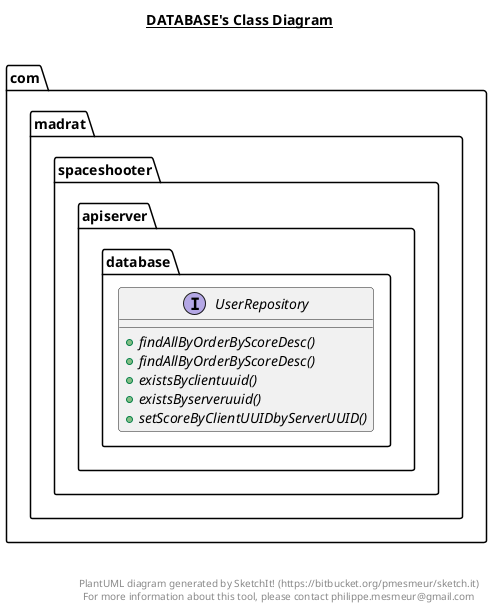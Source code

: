 @startuml

title __DATABASE's Class Diagram__\n

  package com.madrat.spaceshooter.apiserver {
    package com.madrat.spaceshooter.apiserver.database {
      interface UserRepository {
          {abstract} + findAllByOrderByScoreDesc()
          {abstract} + findAllByOrderByScoreDesc()
          {abstract} + existsByclientuuid()
          {abstract} + existsByserveruuid()
          {abstract} + setScoreByClientUUIDbyServerUUID()
      }
    }
  }
  



right footer


PlantUML diagram generated by SketchIt! (https://bitbucket.org/pmesmeur/sketch.it)
For more information about this tool, please contact philippe.mesmeur@gmail.com
endfooter

@enduml
